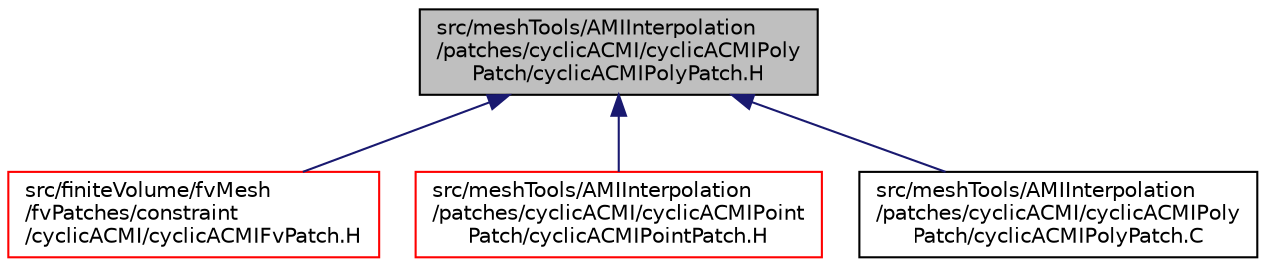 digraph "src/meshTools/AMIInterpolation/patches/cyclicACMI/cyclicACMIPolyPatch/cyclicACMIPolyPatch.H"
{
  bgcolor="transparent";
  edge [fontname="Helvetica",fontsize="10",labelfontname="Helvetica",labelfontsize="10"];
  node [fontname="Helvetica",fontsize="10",shape=record];
  Node1 [label="src/meshTools/AMIInterpolation\l/patches/cyclicACMI/cyclicACMIPoly\lPatch/cyclicACMIPolyPatch.H",height=0.2,width=0.4,color="black", fillcolor="grey75", style="filled", fontcolor="black"];
  Node1 -> Node2 [dir="back",color="midnightblue",fontsize="10",style="solid",fontname="Helvetica"];
  Node2 [label="src/finiteVolume/fvMesh\l/fvPatches/constraint\l/cyclicACMI/cyclicACMIFvPatch.H",height=0.2,width=0.4,color="red",URL="$a05835.html"];
  Node1 -> Node3 [dir="back",color="midnightblue",fontsize="10",style="solid",fontname="Helvetica"];
  Node3 [label="src/meshTools/AMIInterpolation\l/patches/cyclicACMI/cyclicACMIPoint\lPatch/cyclicACMIPointPatch.H",height=0.2,width=0.4,color="red",URL="$a07143.html"];
  Node1 -> Node4 [dir="back",color="midnightblue",fontsize="10",style="solid",fontname="Helvetica"];
  Node4 [label="src/meshTools/AMIInterpolation\l/patches/cyclicACMI/cyclicACMIPoly\lPatch/cyclicACMIPolyPatch.C",height=0.2,width=0.4,color="black",URL="$a07148.html"];
}
